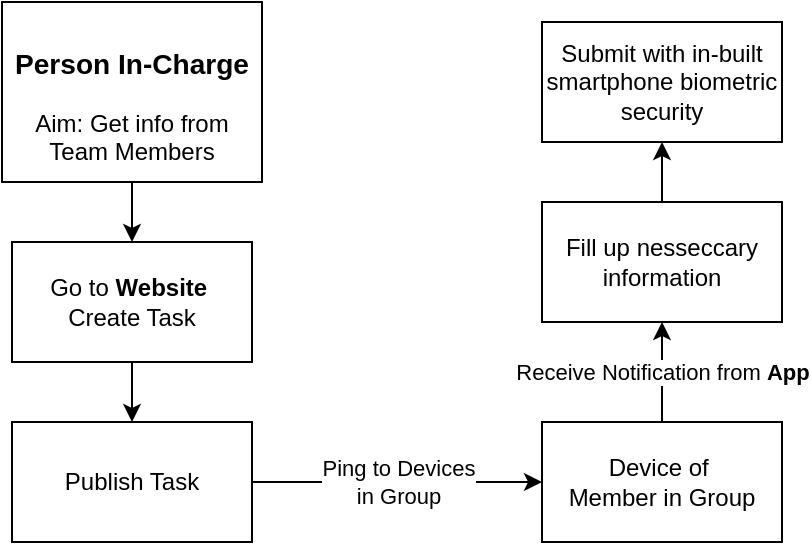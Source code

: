 <mxfile version="18.0.8" type="device"><diagram id="X4_Btem8b5CGMP8lrr6B" name="Page-1"><mxGraphModel dx="716" dy="394" grid="1" gridSize="10" guides="1" tooltips="1" connect="1" arrows="1" fold="1" page="1" pageScale="1" pageWidth="850" pageHeight="1100" math="0" shadow="0"><root><mxCell id="0"/><mxCell id="1" parent="0"/><mxCell id="lCPW7LKnI_m8r_ce3bFX-3" style="edgeStyle=orthogonalEdgeStyle;rounded=0;orthogonalLoop=1;jettySize=auto;html=1;" edge="1" parent="1" source="lCPW7LKnI_m8r_ce3bFX-1" target="lCPW7LKnI_m8r_ce3bFX-2"><mxGeometry relative="1" as="geometry"/></mxCell><mxCell id="lCPW7LKnI_m8r_ce3bFX-1" value="&lt;h3&gt;Person In-Charge&lt;/h3&gt;Aim: Get info from Team Members" style="rounded=0;whiteSpace=wrap;html=1;align=center;" vertex="1" parent="1"><mxGeometry x="40" y="30" width="130" height="90" as="geometry"/></mxCell><mxCell id="lCPW7LKnI_m8r_ce3bFX-5" style="edgeStyle=orthogonalEdgeStyle;rounded=0;orthogonalLoop=1;jettySize=auto;html=1;entryX=0.5;entryY=0;entryDx=0;entryDy=0;" edge="1" parent="1" source="lCPW7LKnI_m8r_ce3bFX-2" target="lCPW7LKnI_m8r_ce3bFX-4"><mxGeometry relative="1" as="geometry"/></mxCell><mxCell id="lCPW7LKnI_m8r_ce3bFX-2" value="Go to &lt;b&gt;Website&amp;nbsp;&lt;/b&gt;&lt;br&gt;Create Task" style="rounded=0;whiteSpace=wrap;html=1;" vertex="1" parent="1"><mxGeometry x="45" y="150" width="120" height="60" as="geometry"/></mxCell><mxCell id="lCPW7LKnI_m8r_ce3bFX-8" value="Ping to Devices&lt;br&gt;in Group" style="edgeStyle=orthogonalEdgeStyle;rounded=0;orthogonalLoop=1;jettySize=auto;html=1;entryX=0;entryY=0.5;entryDx=0;entryDy=0;" edge="1" parent="1" source="lCPW7LKnI_m8r_ce3bFX-4" target="lCPW7LKnI_m8r_ce3bFX-7"><mxGeometry relative="1" as="geometry"/></mxCell><mxCell id="lCPW7LKnI_m8r_ce3bFX-4" value="Publish Task" style="rounded=0;whiteSpace=wrap;html=1;" vertex="1" parent="1"><mxGeometry x="45" y="240" width="120" height="60" as="geometry"/></mxCell><mxCell id="lCPW7LKnI_m8r_ce3bFX-14" value="Receive Notification from &lt;b&gt;App&lt;/b&gt;" style="edgeStyle=orthogonalEdgeStyle;rounded=0;orthogonalLoop=1;jettySize=auto;html=1;entryX=0.5;entryY=1;entryDx=0;entryDy=0;" edge="1" parent="1" source="lCPW7LKnI_m8r_ce3bFX-7" target="lCPW7LKnI_m8r_ce3bFX-9"><mxGeometry relative="1" as="geometry"><mxPoint x="370" y="190" as="targetPoint"/><Array as="points"><mxPoint x="370" y="210"/><mxPoint x="370" y="210"/></Array></mxGeometry></mxCell><mxCell id="lCPW7LKnI_m8r_ce3bFX-7" value="Device of&amp;nbsp;&lt;br&gt;Member in Group" style="rounded=0;whiteSpace=wrap;html=1;" vertex="1" parent="1"><mxGeometry x="310" y="240" width="120" height="60" as="geometry"/></mxCell><mxCell id="lCPW7LKnI_m8r_ce3bFX-13" style="edgeStyle=orthogonalEdgeStyle;rounded=0;orthogonalLoop=1;jettySize=auto;html=1;" edge="1" parent="1" source="lCPW7LKnI_m8r_ce3bFX-9" target="lCPW7LKnI_m8r_ce3bFX-12"><mxGeometry relative="1" as="geometry"/></mxCell><mxCell id="lCPW7LKnI_m8r_ce3bFX-9" value="Fill up nesseccary information" style="rounded=0;whiteSpace=wrap;html=1;" vertex="1" parent="1"><mxGeometry x="310" y="130" width="120" height="60" as="geometry"/></mxCell><mxCell id="lCPW7LKnI_m8r_ce3bFX-12" value="Submit with in-built smartphone biometric security" style="rounded=0;whiteSpace=wrap;html=1;" vertex="1" parent="1"><mxGeometry x="310" y="40" width="120" height="60" as="geometry"/></mxCell></root></mxGraphModel></diagram></mxfile>